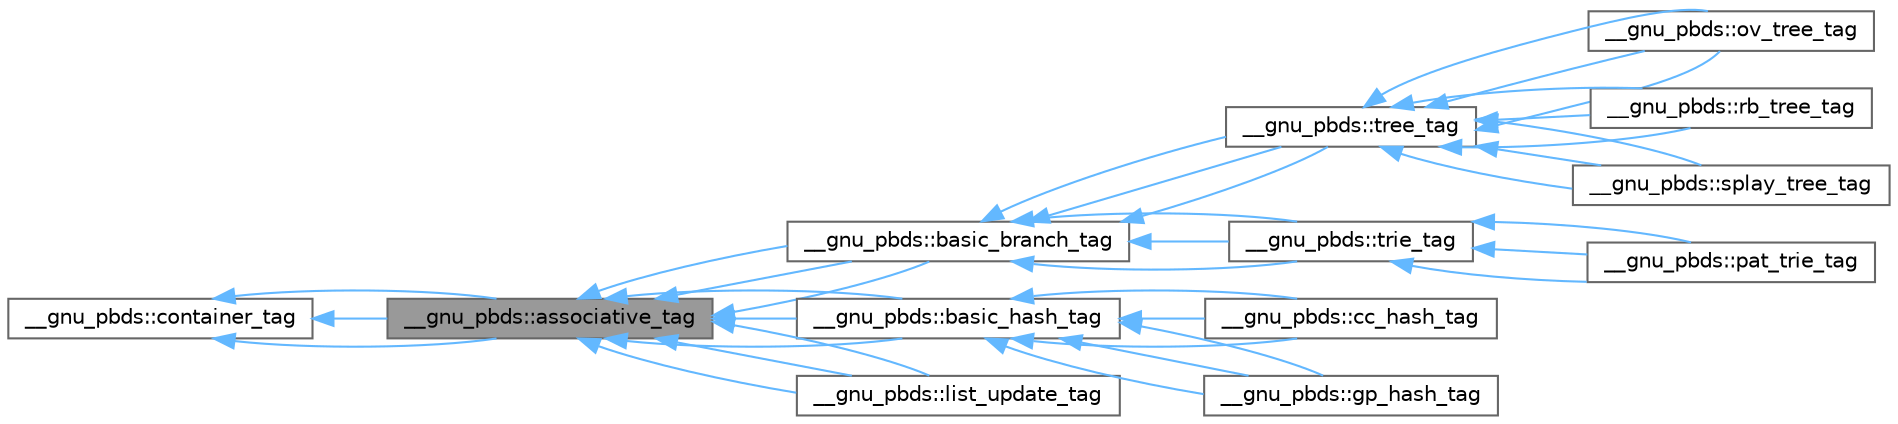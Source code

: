 digraph "__gnu_pbds::associative_tag"
{
 // LATEX_PDF_SIZE
  bgcolor="transparent";
  edge [fontname=Helvetica,fontsize=10,labelfontname=Helvetica,labelfontsize=10];
  node [fontname=Helvetica,fontsize=10,shape=box,height=0.2,width=0.4];
  rankdir="LR";
  Node1 [id="Node000001",label="__gnu_pbds::associative_tag",height=0.2,width=0.4,color="gray40", fillcolor="grey60", style="filled", fontcolor="black",tooltip="Basic associative-container."];
  Node2 -> Node1 [id="edge73_Node000001_Node000002",dir="back",color="steelblue1",style="solid",tooltip=" "];
  Node2 [id="Node000002",label="__gnu_pbds::container_tag",height=0.2,width=0.4,color="gray40", fillcolor="white", style="filled",URL="$struct____gnu__pbds_1_1container__tag.html",tooltip="Base data structure tag."];
  Node2 -> Node1 [id="edge74_Node000001_Node000002",dir="back",color="steelblue1",style="solid",tooltip=" "];
  Node2 -> Node1 [id="edge75_Node000001_Node000002",dir="back",color="steelblue1",style="solid",tooltip=" "];
  Node1 -> Node3 [id="edge76_Node000001_Node000003",dir="back",color="steelblue1",style="solid",tooltip=" "];
  Node3 [id="Node000003",label="__gnu_pbds::basic_branch_tag",height=0.2,width=0.4,color="gray40", fillcolor="white", style="filled",URL="$struct____gnu__pbds_1_1basic__branch__tag.html",tooltip="Basic branch structure."];
  Node3 -> Node4 [id="edge77_Node000003_Node000004",dir="back",color="steelblue1",style="solid",tooltip=" "];
  Node4 [id="Node000004",label="__gnu_pbds::tree_tag",height=0.2,width=0.4,color="gray40", fillcolor="white", style="filled",URL="$struct____gnu__pbds_1_1tree__tag.html",tooltip="Basic tree structure."];
  Node4 -> Node5 [id="edge78_Node000004_Node000005",dir="back",color="steelblue1",style="solid",tooltip=" "];
  Node5 [id="Node000005",label="__gnu_pbds::ov_tree_tag",height=0.2,width=0.4,color="gray40", fillcolor="white", style="filled",URL="$struct____gnu__pbds_1_1ov__tree__tag.html",tooltip="Ordered-vector tree."];
  Node4 -> Node5 [id="edge79_Node000004_Node000005",dir="back",color="steelblue1",style="solid",tooltip=" "];
  Node4 -> Node5 [id="edge80_Node000004_Node000005",dir="back",color="steelblue1",style="solid",tooltip=" "];
  Node4 -> Node6 [id="edge81_Node000004_Node000006",dir="back",color="steelblue1",style="solid",tooltip=" "];
  Node6 [id="Node000006",label="__gnu_pbds::rb_tree_tag",height=0.2,width=0.4,color="gray40", fillcolor="white", style="filled",URL="$struct____gnu__pbds_1_1rb__tree__tag.html",tooltip="Red-black tree."];
  Node4 -> Node6 [id="edge82_Node000004_Node000006",dir="back",color="steelblue1",style="solid",tooltip=" "];
  Node4 -> Node6 [id="edge83_Node000004_Node000006",dir="back",color="steelblue1",style="solid",tooltip=" "];
  Node4 -> Node7 [id="edge84_Node000004_Node000007",dir="back",color="steelblue1",style="solid",tooltip=" "];
  Node7 [id="Node000007",label="__gnu_pbds::splay_tree_tag",height=0.2,width=0.4,color="gray40", fillcolor="white", style="filled",URL="$struct____gnu__pbds_1_1splay__tree__tag.html",tooltip="Splay tree."];
  Node4 -> Node7 [id="edge85_Node000004_Node000007",dir="back",color="steelblue1",style="solid",tooltip=" "];
  Node4 -> Node7 [id="edge86_Node000004_Node000007",dir="back",color="steelblue1",style="solid",tooltip=" "];
  Node3 -> Node4 [id="edge87_Node000003_Node000004",dir="back",color="steelblue1",style="solid",tooltip=" "];
  Node3 -> Node4 [id="edge88_Node000003_Node000004",dir="back",color="steelblue1",style="solid",tooltip=" "];
  Node3 -> Node8 [id="edge89_Node000003_Node000008",dir="back",color="steelblue1",style="solid",tooltip=" "];
  Node8 [id="Node000008",label="__gnu_pbds::trie_tag",height=0.2,width=0.4,color="gray40", fillcolor="white", style="filled",URL="$struct____gnu__pbds_1_1trie__tag.html",tooltip="Basic trie structure."];
  Node8 -> Node9 [id="edge90_Node000008_Node000009",dir="back",color="steelblue1",style="solid",tooltip=" "];
  Node9 [id="Node000009",label="__gnu_pbds::pat_trie_tag",height=0.2,width=0.4,color="gray40", fillcolor="white", style="filled",URL="$struct____gnu__pbds_1_1pat__trie__tag.html",tooltip="PATRICIA trie."];
  Node8 -> Node9 [id="edge91_Node000008_Node000009",dir="back",color="steelblue1",style="solid",tooltip=" "];
  Node8 -> Node9 [id="edge92_Node000008_Node000009",dir="back",color="steelblue1",style="solid",tooltip=" "];
  Node3 -> Node8 [id="edge93_Node000003_Node000008",dir="back",color="steelblue1",style="solid",tooltip=" "];
  Node3 -> Node8 [id="edge94_Node000003_Node000008",dir="back",color="steelblue1",style="solid",tooltip=" "];
  Node1 -> Node3 [id="edge95_Node000001_Node000003",dir="back",color="steelblue1",style="solid",tooltip=" "];
  Node1 -> Node3 [id="edge96_Node000001_Node000003",dir="back",color="steelblue1",style="solid",tooltip=" "];
  Node1 -> Node10 [id="edge97_Node000001_Node000010",dir="back",color="steelblue1",style="solid",tooltip=" "];
  Node10 [id="Node000010",label="__gnu_pbds::basic_hash_tag",height=0.2,width=0.4,color="gray40", fillcolor="white", style="filled",URL="$struct____gnu__pbds_1_1basic__hash__tag.html",tooltip="Basic hash structure."];
  Node10 -> Node11 [id="edge98_Node000010_Node000011",dir="back",color="steelblue1",style="solid",tooltip=" "];
  Node11 [id="Node000011",label="__gnu_pbds::cc_hash_tag",height=0.2,width=0.4,color="gray40", fillcolor="white", style="filled",URL="$struct____gnu__pbds_1_1cc__hash__tag.html",tooltip="Collision-chaining hash."];
  Node10 -> Node11 [id="edge99_Node000010_Node000011",dir="back",color="steelblue1",style="solid",tooltip=" "];
  Node10 -> Node11 [id="edge100_Node000010_Node000011",dir="back",color="steelblue1",style="solid",tooltip=" "];
  Node10 -> Node12 [id="edge101_Node000010_Node000012",dir="back",color="steelblue1",style="solid",tooltip=" "];
  Node12 [id="Node000012",label="__gnu_pbds::gp_hash_tag",height=0.2,width=0.4,color="gray40", fillcolor="white", style="filled",URL="$struct____gnu__pbds_1_1gp__hash__tag.html",tooltip="General-probing hash."];
  Node10 -> Node12 [id="edge102_Node000010_Node000012",dir="back",color="steelblue1",style="solid",tooltip=" "];
  Node10 -> Node12 [id="edge103_Node000010_Node000012",dir="back",color="steelblue1",style="solid",tooltip=" "];
  Node1 -> Node10 [id="edge104_Node000001_Node000010",dir="back",color="steelblue1",style="solid",tooltip=" "];
  Node1 -> Node10 [id="edge105_Node000001_Node000010",dir="back",color="steelblue1",style="solid",tooltip=" "];
  Node1 -> Node13 [id="edge106_Node000001_Node000013",dir="back",color="steelblue1",style="solid",tooltip=" "];
  Node13 [id="Node000013",label="__gnu_pbds::list_update_tag",height=0.2,width=0.4,color="gray40", fillcolor="white", style="filled",URL="$struct____gnu__pbds_1_1list__update__tag.html",tooltip="List-update."];
  Node1 -> Node13 [id="edge107_Node000001_Node000013",dir="back",color="steelblue1",style="solid",tooltip=" "];
  Node1 -> Node13 [id="edge108_Node000001_Node000013",dir="back",color="steelblue1",style="solid",tooltip=" "];
}
